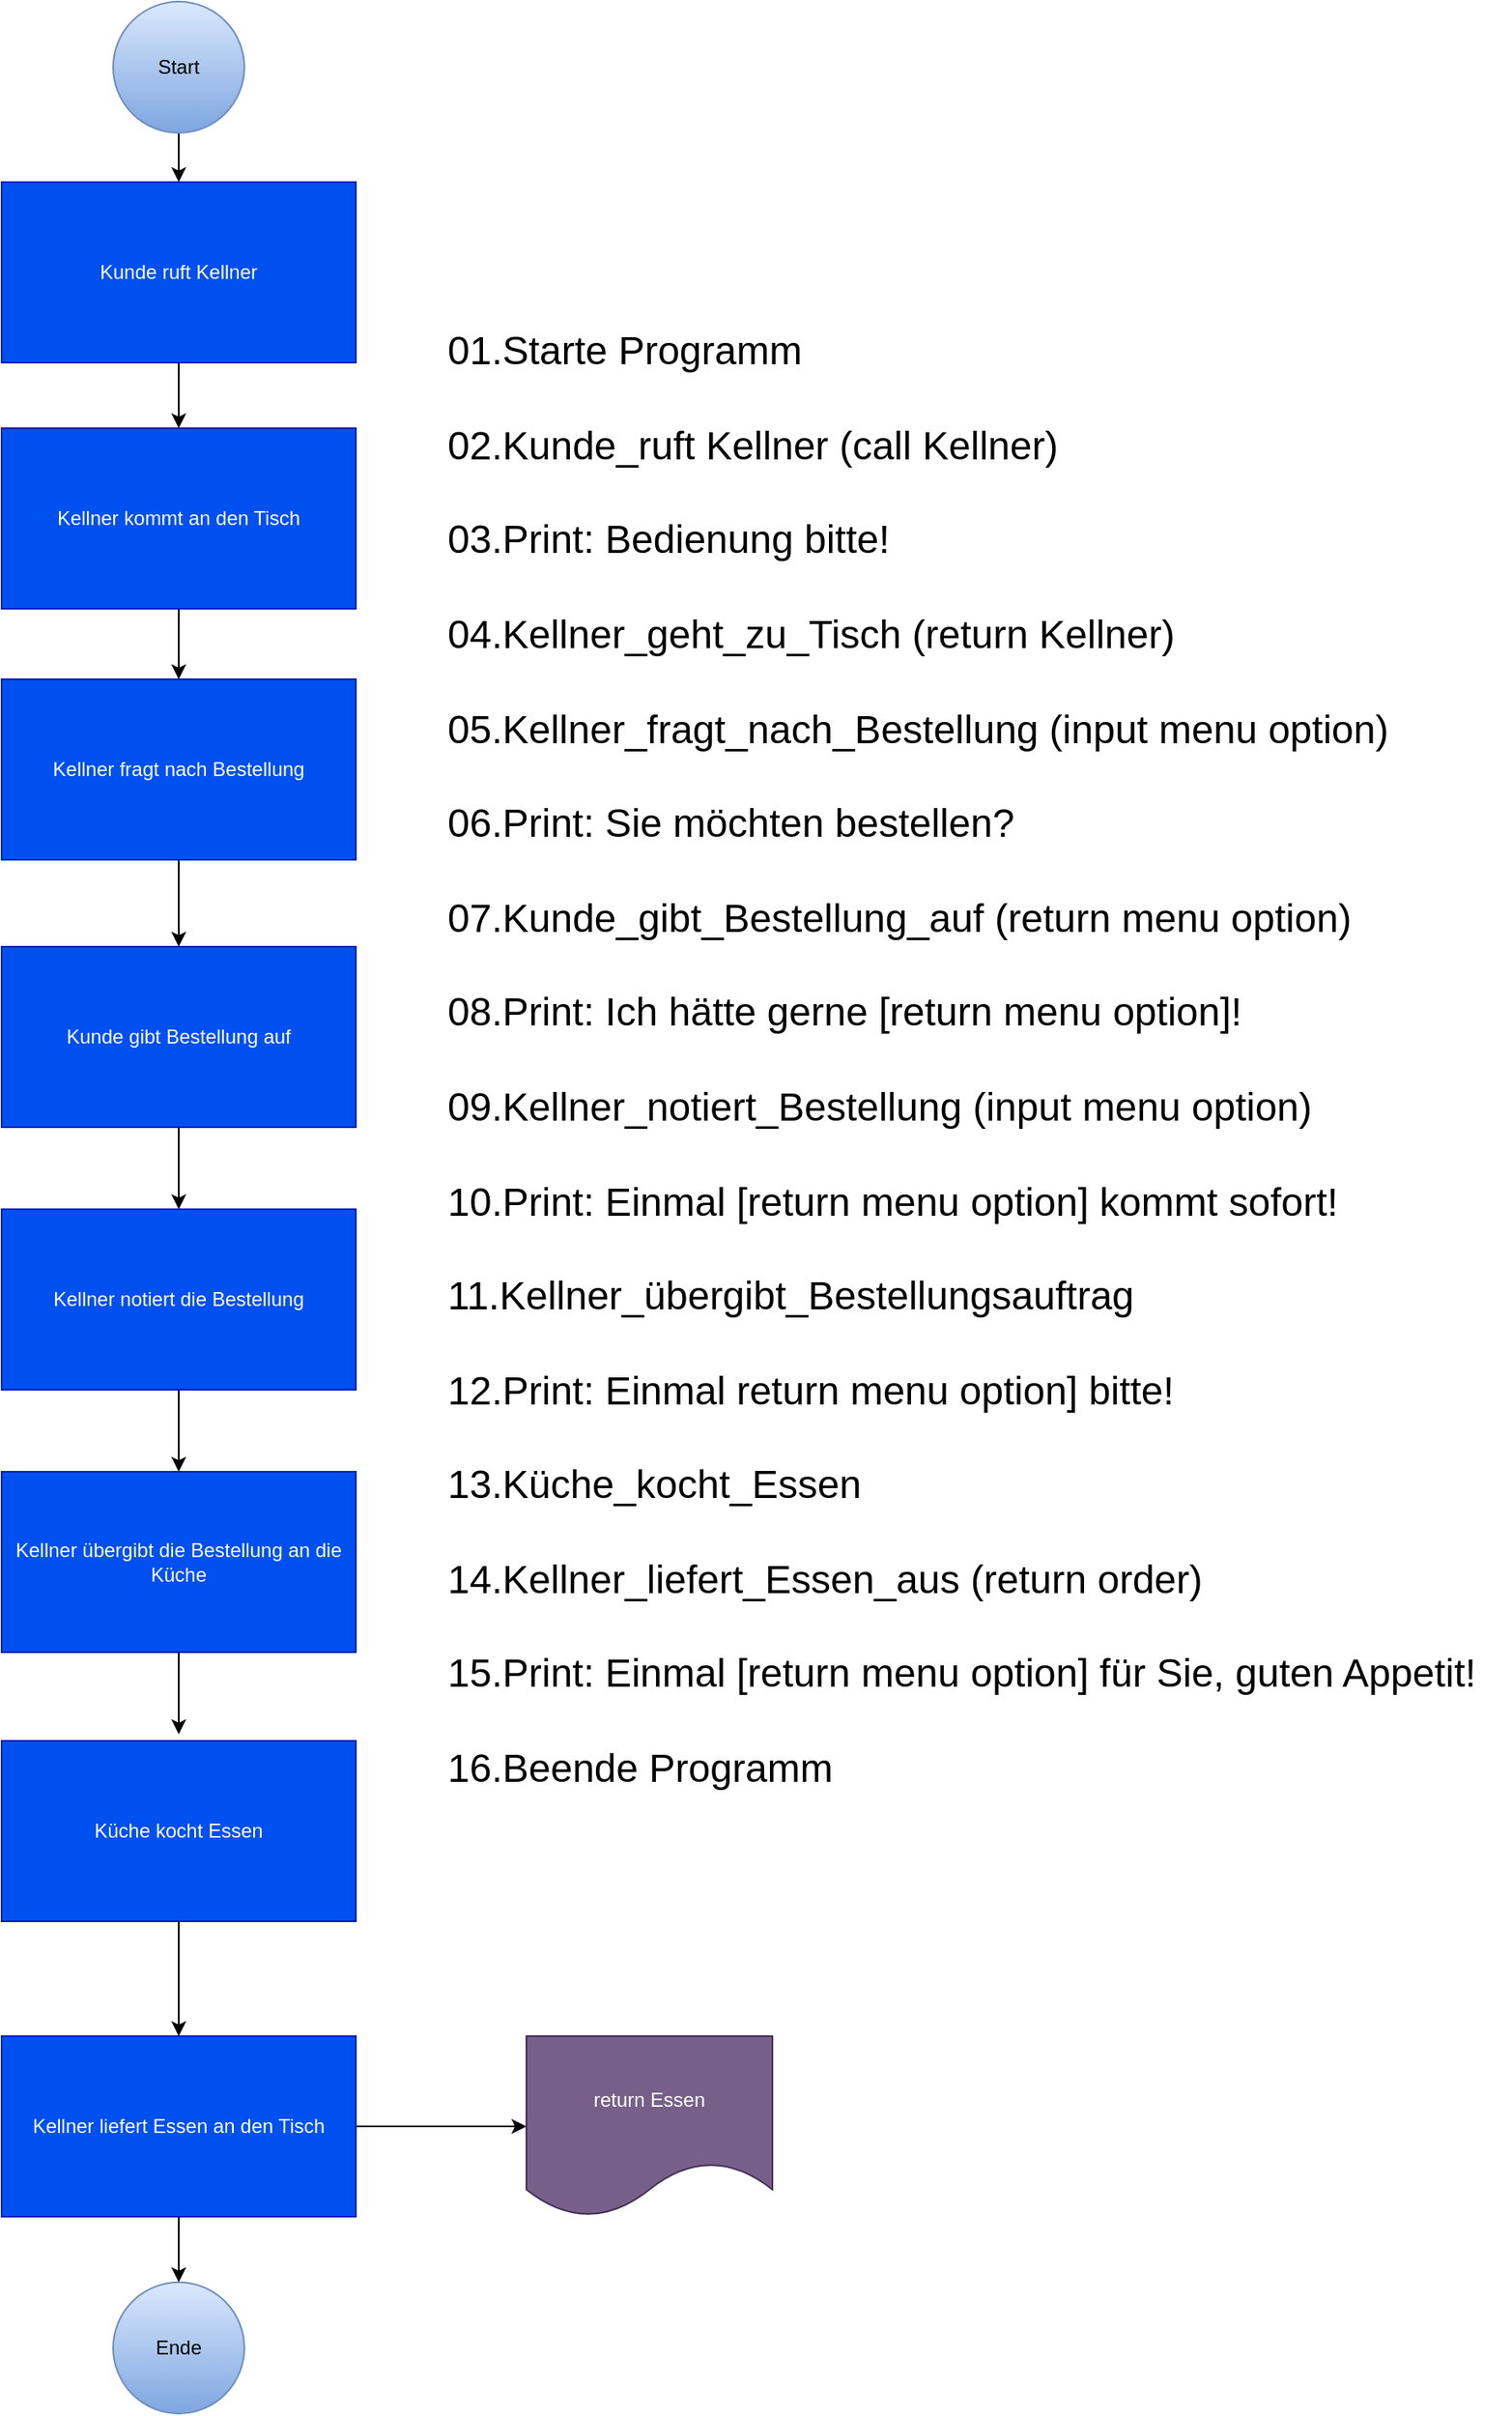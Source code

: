 <mxfile version="28.1.2">
  <diagram name="Seite-1" id="rHBnvlZl5qyTvIrdmDh_">
    <mxGraphModel dx="2253" dy="2010" grid="1" gridSize="10" guides="1" tooltips="1" connect="1" arrows="1" fold="1" page="1" pageScale="1" pageWidth="827" pageHeight="1169" math="0" shadow="0">
      <root>
        <mxCell id="0" />
        <mxCell id="1" parent="0" />
        <mxCell id="r7EKgxxxJaPjexJswe7Z-24" style="edgeStyle=orthogonalEdgeStyle;rounded=0;orthogonalLoop=1;jettySize=auto;html=1;entryX=0.5;entryY=0;entryDx=0;entryDy=0;" parent="1" source="r7EKgxxxJaPjexJswe7Z-14" target="r7EKgxxxJaPjexJswe7Z-16" edge="1">
          <mxGeometry relative="1" as="geometry" />
        </mxCell>
        <mxCell id="r7EKgxxxJaPjexJswe7Z-14" value="Kunde ruft Kellner" style="rounded=0;whiteSpace=wrap;html=1;fillColor=#0050ef;fontColor=#ffffff;strokeColor=#001DBC;" parent="1" vertex="1">
          <mxGeometry x="-230" y="-130" width="216" height="110" as="geometry" />
        </mxCell>
        <mxCell id="r7EKgxxxJaPjexJswe7Z-23" style="edgeStyle=orthogonalEdgeStyle;rounded=0;orthogonalLoop=1;jettySize=auto;html=1;entryX=0.5;entryY=0;entryDx=0;entryDy=0;" parent="1" source="r7EKgxxxJaPjexJswe7Z-15" target="r7EKgxxxJaPjexJswe7Z-14" edge="1">
          <mxGeometry relative="1" as="geometry" />
        </mxCell>
        <mxCell id="r7EKgxxxJaPjexJswe7Z-15" value="Start" style="ellipse;whiteSpace=wrap;html=1;aspect=fixed;fillColor=#dae8fc;gradientColor=#7ea6e0;strokeColor=#6c8ebf;" parent="1" vertex="1">
          <mxGeometry x="-162" y="-240" width="80" height="80" as="geometry" />
        </mxCell>
        <mxCell id="r7EKgxxxJaPjexJswe7Z-36" style="edgeStyle=orthogonalEdgeStyle;rounded=0;orthogonalLoop=1;jettySize=auto;html=1;entryX=0.5;entryY=0;entryDx=0;entryDy=0;" parent="1" source="r7EKgxxxJaPjexJswe7Z-16" target="r7EKgxxxJaPjexJswe7Z-35" edge="1">
          <mxGeometry relative="1" as="geometry" />
        </mxCell>
        <mxCell id="r7EKgxxxJaPjexJswe7Z-16" value="Kellner kommt an den Tisch" style="rounded=0;whiteSpace=wrap;html=1;fillColor=#0050ef;fontColor=#ffffff;strokeColor=#001DBC;" parent="1" vertex="1">
          <mxGeometry x="-230" y="20" width="216" height="110" as="geometry" />
        </mxCell>
        <mxCell id="r7EKgxxxJaPjexJswe7Z-26" style="edgeStyle=orthogonalEdgeStyle;rounded=0;orthogonalLoop=1;jettySize=auto;html=1;entryX=0.5;entryY=0;entryDx=0;entryDy=0;" parent="1" source="r7EKgxxxJaPjexJswe7Z-17" target="r7EKgxxxJaPjexJswe7Z-18" edge="1">
          <mxGeometry relative="1" as="geometry" />
        </mxCell>
        <mxCell id="r7EKgxxxJaPjexJswe7Z-17" value="Kunde gibt Bestellung auf" style="rounded=0;whiteSpace=wrap;html=1;fillColor=#0050ef;fontColor=#ffffff;strokeColor=#001DBC;" parent="1" vertex="1">
          <mxGeometry x="-230" y="336" width="216" height="110" as="geometry" />
        </mxCell>
        <mxCell id="r7EKgxxxJaPjexJswe7Z-27" style="edgeStyle=orthogonalEdgeStyle;rounded=0;orthogonalLoop=1;jettySize=auto;html=1;" parent="1" source="r7EKgxxxJaPjexJswe7Z-18" target="r7EKgxxxJaPjexJswe7Z-19" edge="1">
          <mxGeometry relative="1" as="geometry" />
        </mxCell>
        <mxCell id="r7EKgxxxJaPjexJswe7Z-18" value="Kellner notiert die Bestellung" style="rounded=0;whiteSpace=wrap;html=1;fillColor=#0050ef;fontColor=#ffffff;strokeColor=#001DBC;" parent="1" vertex="1">
          <mxGeometry x="-230" y="496" width="216" height="110" as="geometry" />
        </mxCell>
        <mxCell id="r7EKgxxxJaPjexJswe7Z-28" style="edgeStyle=orthogonalEdgeStyle;rounded=0;orthogonalLoop=1;jettySize=auto;html=1;entryX=0.5;entryY=0;entryDx=0;entryDy=0;" parent="1" source="r7EKgxxxJaPjexJswe7Z-19" edge="1">
          <mxGeometry relative="1" as="geometry">
            <mxPoint x="-122" y="816" as="targetPoint" />
          </mxGeometry>
        </mxCell>
        <mxCell id="r7EKgxxxJaPjexJswe7Z-19" value="Kellner übergibt die Bestellung an die Küche" style="rounded=0;whiteSpace=wrap;html=1;fillColor=#0050ef;fontColor=#ffffff;strokeColor=#001DBC;" parent="1" vertex="1">
          <mxGeometry x="-230" y="656" width="216" height="110" as="geometry" />
        </mxCell>
        <mxCell id="r7EKgxxxJaPjexJswe7Z-30" style="edgeStyle=orthogonalEdgeStyle;rounded=0;orthogonalLoop=1;jettySize=auto;html=1;entryX=0.5;entryY=0;entryDx=0;entryDy=0;" parent="1" source="r7EKgxxxJaPjexJswe7Z-21" target="r7EKgxxxJaPjexJswe7Z-22" edge="1">
          <mxGeometry relative="1" as="geometry" />
        </mxCell>
        <mxCell id="r7EKgxxxJaPjexJswe7Z-33" style="edgeStyle=orthogonalEdgeStyle;rounded=0;orthogonalLoop=1;jettySize=auto;html=1;entryX=0;entryY=0.5;entryDx=0;entryDy=0;" parent="1" source="r7EKgxxxJaPjexJswe7Z-21" target="r7EKgxxxJaPjexJswe7Z-32" edge="1">
          <mxGeometry relative="1" as="geometry" />
        </mxCell>
        <mxCell id="r7EKgxxxJaPjexJswe7Z-21" value="Kellner liefert Essen an den Tisch" style="rounded=0;whiteSpace=wrap;html=1;fillColor=#0050ef;fontColor=#ffffff;strokeColor=#001DBC;" parent="1" vertex="1">
          <mxGeometry x="-230" y="1000" width="216" height="110" as="geometry" />
        </mxCell>
        <mxCell id="r7EKgxxxJaPjexJswe7Z-22" value="Ende" style="ellipse;whiteSpace=wrap;html=1;aspect=fixed;fillColor=#dae8fc;gradientColor=#7ea6e0;strokeColor=#6c8ebf;" parent="1" vertex="1">
          <mxGeometry x="-162" y="1150" width="80" height="80" as="geometry" />
        </mxCell>
        <mxCell id="r7EKgxxxJaPjexJswe7Z-32" value="return Essen" style="shape=document;whiteSpace=wrap;html=1;boundedLbl=1;fillColor=#76608a;fontColor=#ffffff;strokeColor=#432D57;" parent="1" vertex="1">
          <mxGeometry x="90" y="1000" width="150" height="110" as="geometry" />
        </mxCell>
        <mxCell id="r7EKgxxxJaPjexJswe7Z-34" value="&lt;div&gt;&lt;font style=&quot;font-size: 24px;&quot;&gt;01.Starte Programm&lt;/font&gt;&lt;/div&gt;&lt;div&gt;&lt;font style=&quot;font-size: 24px;&quot;&gt;&lt;br&gt;&lt;/font&gt;&lt;/div&gt;&lt;font style=&quot;font-size: 24px;&quot;&gt;02.Kunde_ruft Kellner (call Kellner)&lt;/font&gt;&lt;div&gt;&lt;span style=&quot;font-size: 24px;&quot;&gt;&lt;br&gt;&lt;/span&gt;&lt;/div&gt;&lt;div&gt;&lt;span style=&quot;font-size: 24px;&quot;&gt;03.Print: Bedienung bitte!&lt;br&gt;&lt;/span&gt;&lt;div style=&quot;&quot;&gt;&lt;font style=&quot;font-size: 24px;&quot;&gt;&lt;br&gt;&lt;/font&gt;&lt;/div&gt;&lt;div style=&quot;&quot;&gt;&lt;font style=&quot;font-size: 24px;&quot;&gt;04.Kellner_geht_zu_Tisch (return Kellner)&lt;/font&gt;&lt;/div&gt;&lt;div style=&quot;&quot;&gt;&lt;font style=&quot;font-size: 24px;&quot;&gt;&lt;br&gt;&lt;/font&gt;&lt;/div&gt;&lt;div style=&quot;&quot;&gt;&lt;font style=&quot;font-size: 24px;&quot;&gt;05.Kellner_fragt_nach_Bestellung (input menu option)&lt;/font&gt;&lt;/div&gt;&lt;div style=&quot;&quot;&gt;&lt;font style=&quot;font-size: 24px;&quot;&gt;&lt;br&gt;&lt;/font&gt;&lt;/div&gt;&lt;div style=&quot;&quot;&gt;&lt;font style=&quot;font-size: 24px;&quot;&gt;&lt;span style=&quot;background-color: transparent; color: light-dark(rgb(0, 0, 0), rgb(255, 255, 255));&quot;&gt;06.&lt;/span&gt;Print: Sie möchten bestellen?&lt;/font&gt;&lt;/div&gt;&lt;div style=&quot;&quot;&gt;&lt;font style=&quot;font-size: 24px;&quot;&gt;&lt;br&gt;&lt;/font&gt;&lt;/div&gt;&lt;div style=&quot;&quot;&gt;&lt;font style=&quot;font-size: 24px;&quot;&gt;&lt;span style=&quot;background-color: transparent; color: light-dark(rgb(0, 0, 0), rgb(255, 255, 255));&quot;&gt;07.&lt;/span&gt;Kunde_gibt_Bestellung_auf (return menu option)&lt;/font&gt;&lt;/div&gt;&lt;div style=&quot;&quot;&gt;&lt;font style=&quot;font-size: 24px;&quot;&gt;&lt;br&gt;&lt;/font&gt;&lt;/div&gt;&lt;div style=&quot;&quot;&gt;&lt;font style=&quot;font-size: 24px;&quot;&gt;&lt;span style=&quot;background-color: transparent; color: light-dark(rgb(0, 0, 0), rgb(255, 255, 255));&quot;&gt;08.&lt;/span&gt;Print: Ich hätte gerne [return menu option]!&lt;/font&gt;&lt;/div&gt;&lt;div style=&quot;&quot;&gt;&lt;span style=&quot;background-color: transparent; color: light-dark(rgb(0, 0, 0), rgb(255, 255, 255)); font-size: 24px;&quot;&gt;&lt;br&gt;&lt;/span&gt;&lt;/div&gt;&lt;div style=&quot;&quot;&gt;&lt;span style=&quot;font-size: 24px; background-color: transparent; color: light-dark(rgb(0, 0, 0), rgb(255, 255, 255));&quot;&gt;09.&lt;/span&gt;&lt;span style=&quot;background-color: transparent; color: light-dark(rgb(0, 0, 0), rgb(255, 255, 255)); font-size: 24px;&quot;&gt;Kellner_notiert_Bestellung (input&amp;nbsp;&lt;/span&gt;&lt;span style=&quot;font-size: 24px;&quot;&gt;menu option&lt;/span&gt;&lt;span style=&quot;background-color: transparent; color: light-dark(rgb(0, 0, 0), rgb(255, 255, 255)); font-size: 24px;&quot;&gt;)&lt;/span&gt;&lt;/div&gt;&lt;div style=&quot;&quot;&gt;&lt;span style=&quot;background-color: transparent; color: light-dark(rgb(0, 0, 0), rgb(255, 255, 255)); font-size: 24px;&quot;&gt;&lt;br&gt;&lt;/span&gt;&lt;/div&gt;&lt;div style=&quot;&quot;&gt;&lt;span style=&quot;font-size: 24px; background-color: transparent; color: light-dark(rgb(0, 0, 0), rgb(255, 255, 255));&quot;&gt;10.&lt;/span&gt;&lt;span style=&quot;background-color: transparent; color: light-dark(rgb(0, 0, 0), rgb(255, 255, 255)); font-size: 24px;&quot;&gt;Print: Einmal [return menu option] kommt sofort!&lt;/span&gt;&lt;/div&gt;&lt;div style=&quot;&quot;&gt;&lt;font style=&quot;font-size: 24px;&quot;&gt;&lt;br&gt;&lt;/font&gt;&lt;/div&gt;&lt;div style=&quot;&quot;&gt;&lt;font style=&quot;font-size: 24px;&quot;&gt;&lt;span style=&quot;background-color: transparent; color: light-dark(rgb(0, 0, 0), rgb(255, 255, 255));&quot;&gt;11.&lt;/span&gt;Kellner_übergibt_Bestellungsauftrag&lt;/font&gt;&lt;/div&gt;&lt;/div&gt;&lt;div style=&quot;&quot;&gt;&lt;font style=&quot;font-size: 24px;&quot;&gt;&lt;br&gt;&lt;/font&gt;&lt;/div&gt;&lt;div style=&quot;&quot;&gt;&lt;font style=&quot;font-size: 24px;&quot;&gt;&lt;span style=&quot;background-color: transparent; color: light-dark(rgb(0, 0, 0), rgb(255, 255, 255));&quot;&gt;12.&lt;/span&gt;Print: Einmal&amp;nbsp;&lt;/font&gt;&lt;span style=&quot;font-size: 24px; background-color: transparent; color: light-dark(rgb(0, 0, 0), rgb(255, 255, 255));&quot;&gt;return menu option] bitte!&lt;/span&gt;&lt;/div&gt;&lt;div style=&quot;&quot;&gt;&lt;font style=&quot;font-size: 24px;&quot;&gt;&lt;br&gt;&lt;/font&gt;&lt;/div&gt;&lt;div style=&quot;&quot;&gt;&lt;font style=&quot;font-size: 24px;&quot;&gt;&lt;span style=&quot;background-color: transparent; color: light-dark(rgb(0, 0, 0), rgb(255, 255, 255));&quot;&gt;13.&lt;/span&gt;Küche_kocht_Essen&lt;/font&gt;&lt;/div&gt;&lt;div style=&quot;&quot;&gt;&lt;font style=&quot;font-size: 24px;&quot;&gt;&lt;br&gt;&lt;/font&gt;&lt;/div&gt;&lt;div style=&quot;&quot;&gt;&lt;font style=&quot;font-size: 24px;&quot;&gt;&lt;span style=&quot;background-color: transparent; color: light-dark(rgb(0, 0, 0), rgb(255, 255, 255));&quot;&gt;14.&lt;/span&gt;Kellner_liefert_Essen_aus (return order)&lt;/font&gt;&lt;/div&gt;&lt;div style=&quot;&quot;&gt;&lt;font style=&quot;font-size: 24px;&quot;&gt;&lt;br&gt;&lt;/font&gt;&lt;/div&gt;&lt;div style=&quot;&quot;&gt;&lt;font style=&quot;font-size: 24px;&quot;&gt;&lt;span style=&quot;background-color: transparent; color: light-dark(rgb(0, 0, 0), rgb(255, 255, 255));&quot;&gt;15.&lt;/span&gt;Print: Einmal&amp;nbsp;&lt;/font&gt;&lt;span style=&quot;font-size: 24px; background-color: transparent; color: light-dark(rgb(0, 0, 0), rgb(255, 255, 255));&quot;&gt;[return menu option] für Sie, guten Appetit!&lt;/span&gt;&lt;/div&gt;&lt;div style=&quot;&quot;&gt;&lt;font style=&quot;font-size: 24px;&quot;&gt;&lt;br&gt;&lt;/font&gt;&lt;/div&gt;&lt;div style=&quot;&quot;&gt;&lt;font style=&quot;font-size: 24px;&quot;&gt;&lt;span style=&quot;background-color: transparent; color: light-dark(rgb(0, 0, 0), rgb(255, 255, 255));&quot;&gt;16.&lt;/span&gt;Beende Programm&lt;/font&gt;&lt;/div&gt;" style="text;html=1;align=left;verticalAlign=middle;resizable=0;points=[];autosize=1;strokeColor=none;fillColor=none;" parent="1" vertex="1">
          <mxGeometry x="40" y="-50" width="650" height="910" as="geometry" />
        </mxCell>
        <mxCell id="r7EKgxxxJaPjexJswe7Z-37" style="edgeStyle=orthogonalEdgeStyle;rounded=0;orthogonalLoop=1;jettySize=auto;html=1;" parent="1" source="r7EKgxxxJaPjexJswe7Z-35" target="r7EKgxxxJaPjexJswe7Z-17" edge="1">
          <mxGeometry relative="1" as="geometry">
            <mxPoint x="-122" y="330.0" as="targetPoint" />
          </mxGeometry>
        </mxCell>
        <mxCell id="r7EKgxxxJaPjexJswe7Z-35" value="Kellner fragt nach Bestellung" style="rounded=0;whiteSpace=wrap;html=1;fillColor=#0050ef;fontColor=#ffffff;strokeColor=#001DBC;" parent="1" vertex="1">
          <mxGeometry x="-230" y="173" width="216" height="110" as="geometry" />
        </mxCell>
        <mxCell id="r7EKgxxxJaPjexJswe7Z-44" style="edgeStyle=orthogonalEdgeStyle;rounded=0;orthogonalLoop=1;jettySize=auto;html=1;entryX=0.5;entryY=0;entryDx=0;entryDy=0;" parent="1" source="r7EKgxxxJaPjexJswe7Z-43" target="r7EKgxxxJaPjexJswe7Z-21" edge="1">
          <mxGeometry relative="1" as="geometry" />
        </mxCell>
        <mxCell id="r7EKgxxxJaPjexJswe7Z-43" value="Küche kocht Essen" style="rounded=0;whiteSpace=wrap;html=1;fillColor=#0050ef;fontColor=#ffffff;strokeColor=#001DBC;" parent="1" vertex="1">
          <mxGeometry x="-230" y="820" width="216" height="110" as="geometry" />
        </mxCell>
      </root>
    </mxGraphModel>
  </diagram>
</mxfile>
